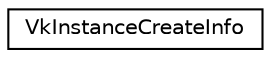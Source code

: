 digraph "Graphical Class Hierarchy"
{
 // LATEX_PDF_SIZE
  edge [fontname="Helvetica",fontsize="10",labelfontname="Helvetica",labelfontsize="10"];
  node [fontname="Helvetica",fontsize="10",shape=record];
  rankdir="LR";
  Node0 [label="VkInstanceCreateInfo",height=0.2,width=0.4,color="black", fillcolor="white", style="filled",URL="$structVkInstanceCreateInfo.html",tooltip=" "];
}
